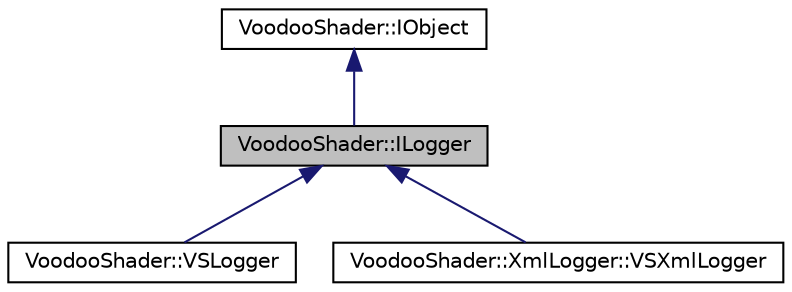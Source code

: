 digraph G
{
  edge [fontname="Helvetica",fontsize="10",labelfontname="Helvetica",labelfontsize="10"];
  node [fontname="Helvetica",fontsize="10",shape=record];
  Node1 [label="VoodooShader::ILogger",height=0.2,width=0.4,color="black", fillcolor="grey75", style="filled" fontcolor="black"];
  Node2 -> Node1 [dir="back",color="midnightblue",fontsize="10",style="solid",fontname="Helvetica"];
  Node2 [label="VoodooShader::IObject",height=0.2,width=0.4,color="black", fillcolor="white", style="filled",URL="$class_voodoo_shader_1_1_i_object.html",tooltip="Defines a simple interface all Voodoo objects from dynamic modules must inherit."];
  Node1 -> Node3 [dir="back",color="midnightblue",fontsize="10",style="solid",fontname="Helvetica"];
  Node3 [label="VoodooShader::VSLogger",height=0.2,width=0.4,color="black", fillcolor="white", style="filled",URL="$class_voodoo_shader_1_1_v_s_logger.html"];
  Node1 -> Node4 [dir="back",color="midnightblue",fontsize="10",style="solid",fontname="Helvetica"];
  Node4 [label="VoodooShader::XmlLogger::VSXmlLogger",height=0.2,width=0.4,color="black", fillcolor="white", style="filled",URL="$class_voodoo_shader_1_1_xml_logger_1_1_v_s_xml_logger.html",tooltip="Xml logger class, writes neatly formatted logs for use with the log viewer."];
}
